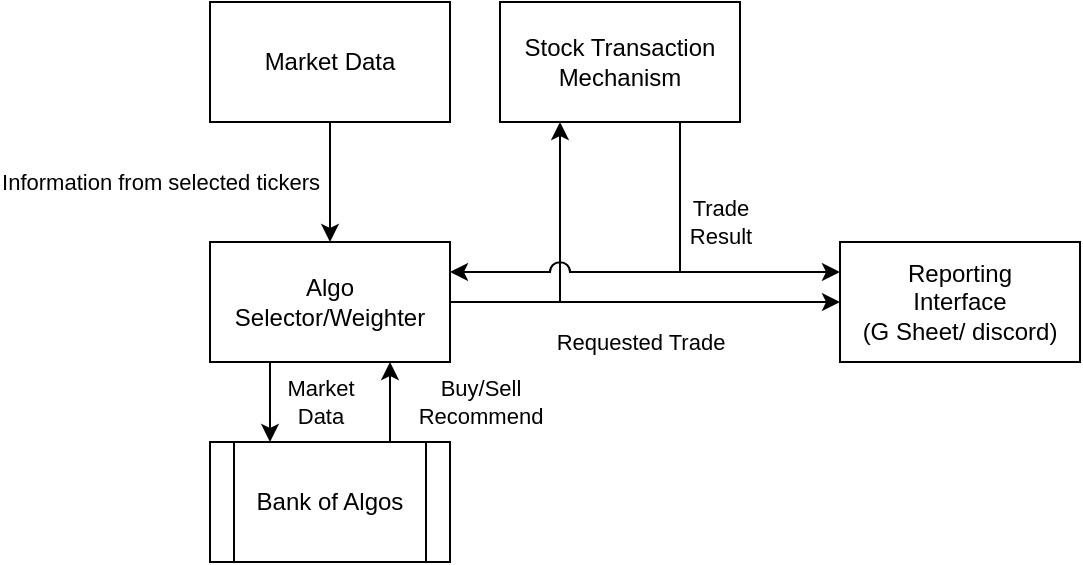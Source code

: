 <mxfile version="15.1.4" type="device"><diagram id="pVUhzG6xFL3JAPzGD4jn" name="Page-1"><mxGraphModel dx="643" dy="358" grid="1" gridSize="10" guides="1" tooltips="1" connect="1" arrows="1" fold="1" page="1" pageScale="1" pageWidth="850" pageHeight="1100" math="0" shadow="0"><root><mxCell id="0"/><mxCell id="1" parent="0"/><mxCell id="UJYlvbUcSKUbL6IdEBSo-3" value="&lt;div&gt;Information from selected tickers&lt;/div&gt;" style="edgeStyle=orthogonalEdgeStyle;rounded=0;orthogonalLoop=1;jettySize=auto;html=1;exitX=0.5;exitY=1;exitDx=0;exitDy=0;entryX=0.5;entryY=0;entryDx=0;entryDy=0;" edge="1" parent="1" source="UJYlvbUcSKUbL6IdEBSo-1" target="UJYlvbUcSKUbL6IdEBSo-2"><mxGeometry y="-85" relative="1" as="geometry"><mxPoint as="offset"/></mxGeometry></mxCell><mxCell id="UJYlvbUcSKUbL6IdEBSo-1" value="Market Data" style="rounded=0;whiteSpace=wrap;html=1;" vertex="1" parent="1"><mxGeometry x="365" y="50" width="120" height="60" as="geometry"/></mxCell><mxCell id="UJYlvbUcSKUbL6IdEBSo-8" value="Market&lt;br&gt;Data" style="edgeStyle=orthogonalEdgeStyle;rounded=0;orthogonalLoop=1;jettySize=auto;html=1;exitX=0.25;exitY=1;exitDx=0;exitDy=0;entryX=0.25;entryY=0;entryDx=0;entryDy=0;" edge="1" parent="1" source="UJYlvbUcSKUbL6IdEBSo-2" target="UJYlvbUcSKUbL6IdEBSo-6"><mxGeometry y="25" relative="1" as="geometry"><mxPoint as="offset"/></mxGeometry></mxCell><mxCell id="UJYlvbUcSKUbL6IdEBSo-11" style="edgeStyle=orthogonalEdgeStyle;rounded=0;orthogonalLoop=1;jettySize=auto;html=1;exitX=1;exitY=0.5;exitDx=0;exitDy=0;entryX=0.25;entryY=1;entryDx=0;entryDy=0;" edge="1" parent="1" source="UJYlvbUcSKUbL6IdEBSo-2" target="UJYlvbUcSKUbL6IdEBSo-10"><mxGeometry relative="1" as="geometry"/></mxCell><mxCell id="UJYlvbUcSKUbL6IdEBSo-13" value="Requested Trade" style="edgeStyle=orthogonalEdgeStyle;rounded=0;orthogonalLoop=1;jettySize=auto;html=1;exitX=1;exitY=0.5;exitDx=0;exitDy=0;entryX=0;entryY=0.5;entryDx=0;entryDy=0;" edge="1" parent="1" source="UJYlvbUcSKUbL6IdEBSo-2" target="UJYlvbUcSKUbL6IdEBSo-12"><mxGeometry x="-0.026" y="-20" relative="1" as="geometry"><mxPoint as="offset"/></mxGeometry></mxCell><mxCell id="UJYlvbUcSKUbL6IdEBSo-2" value="Algo Selector/Weighter" style="rounded=0;whiteSpace=wrap;html=1;" vertex="1" parent="1"><mxGeometry x="365" y="170" width="120" height="60" as="geometry"/></mxCell><mxCell id="UJYlvbUcSKUbL6IdEBSo-9" value="Buy/Sell&lt;br&gt;Recommend" style="edgeStyle=orthogonalEdgeStyle;rounded=0;orthogonalLoop=1;jettySize=auto;html=1;exitX=0.75;exitY=0;exitDx=0;exitDy=0;entryX=0.75;entryY=1;entryDx=0;entryDy=0;" edge="1" parent="1" source="UJYlvbUcSKUbL6IdEBSo-6" target="UJYlvbUcSKUbL6IdEBSo-2"><mxGeometry y="-45" relative="1" as="geometry"><mxPoint as="offset"/></mxGeometry></mxCell><mxCell id="UJYlvbUcSKUbL6IdEBSo-6" value="Bank of Algos" style="shape=process;whiteSpace=wrap;html=1;backgroundOutline=1;" vertex="1" parent="1"><mxGeometry x="365" y="270" width="120" height="60" as="geometry"/></mxCell><mxCell id="UJYlvbUcSKUbL6IdEBSo-14" value="Trade&lt;br&gt;Result" style="edgeStyle=orthogonalEdgeStyle;rounded=0;orthogonalLoop=1;jettySize=auto;html=1;exitX=0.75;exitY=1;exitDx=0;exitDy=0;entryX=0;entryY=0.25;entryDx=0;entryDy=0;" edge="1" parent="1" source="UJYlvbUcSKUbL6IdEBSo-10" target="UJYlvbUcSKUbL6IdEBSo-12"><mxGeometry x="-0.355" y="20" relative="1" as="geometry"><mxPoint as="offset"/></mxGeometry></mxCell><mxCell id="UJYlvbUcSKUbL6IdEBSo-15" style="edgeStyle=orthogonalEdgeStyle;rounded=0;orthogonalLoop=1;jettySize=auto;html=1;exitX=0.75;exitY=1;exitDx=0;exitDy=0;entryX=1;entryY=0.25;entryDx=0;entryDy=0;jumpStyle=arc;jumpSize=10;" edge="1" parent="1" source="UJYlvbUcSKUbL6IdEBSo-10" target="UJYlvbUcSKUbL6IdEBSo-2"><mxGeometry relative="1" as="geometry"/></mxCell><mxCell id="UJYlvbUcSKUbL6IdEBSo-10" value="Stock Transaction&lt;br&gt;Mechanism" style="rounded=0;whiteSpace=wrap;html=1;" vertex="1" parent="1"><mxGeometry x="510" y="50" width="120" height="60" as="geometry"/></mxCell><mxCell id="UJYlvbUcSKUbL6IdEBSo-12" value="Reporting&lt;br&gt;Interface&lt;br&gt;(G Sheet/ discord)" style="rounded=0;whiteSpace=wrap;html=1;" vertex="1" parent="1"><mxGeometry x="680" y="170" width="120" height="60" as="geometry"/></mxCell></root></mxGraphModel></diagram></mxfile>